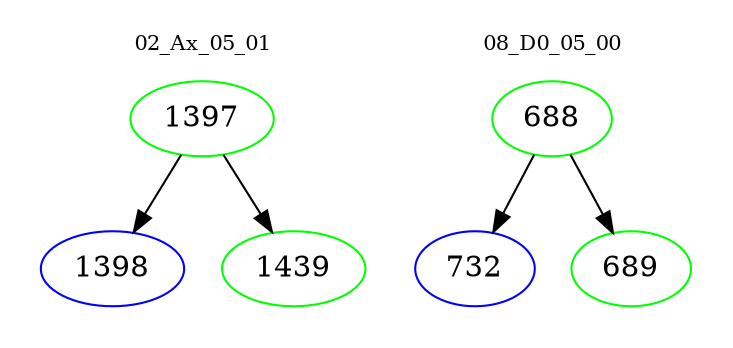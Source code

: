 digraph{
subgraph cluster_0 {
color = white
label = "02_Ax_05_01";
fontsize=10;
T0_1397 [label="1397", color="green"]
T0_1397 -> T0_1398 [color="black"]
T0_1398 [label="1398", color="blue"]
T0_1397 -> T0_1439 [color="black"]
T0_1439 [label="1439", color="green"]
}
subgraph cluster_1 {
color = white
label = "08_D0_05_00";
fontsize=10;
T1_688 [label="688", color="green"]
T1_688 -> T1_732 [color="black"]
T1_732 [label="732", color="blue"]
T1_688 -> T1_689 [color="black"]
T1_689 [label="689", color="green"]
}
}
